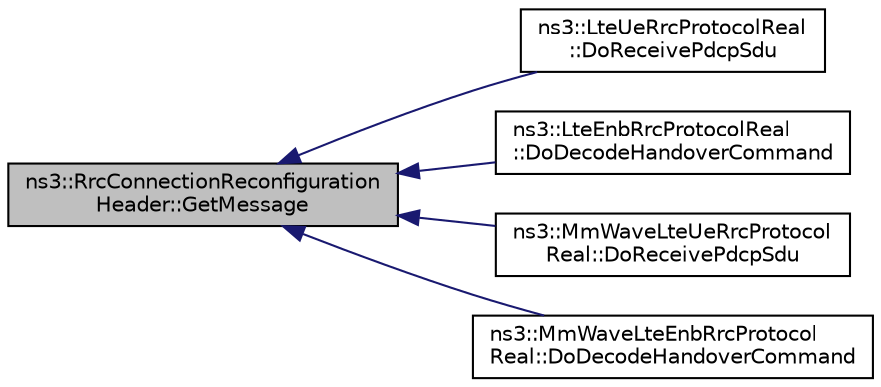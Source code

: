 digraph "ns3::RrcConnectionReconfigurationHeader::GetMessage"
{
  edge [fontname="Helvetica",fontsize="10",labelfontname="Helvetica",labelfontsize="10"];
  node [fontname="Helvetica",fontsize="10",shape=record];
  rankdir="LR";
  Node1 [label="ns3::RrcConnectionReconfiguration\lHeader::GetMessage",height=0.2,width=0.4,color="black", fillcolor="grey75", style="filled", fontcolor="black"];
  Node1 -> Node2 [dir="back",color="midnightblue",fontsize="10",style="solid"];
  Node2 [label="ns3::LteUeRrcProtocolReal\l::DoReceivePdcpSdu",height=0.2,width=0.4,color="black", fillcolor="white", style="filled",URL="$df/d48/classns3_1_1LteUeRrcProtocolReal.html#aa9d5f54d544bc74cd6f95d6ff0ee06a9"];
  Node1 -> Node3 [dir="back",color="midnightblue",fontsize="10",style="solid"];
  Node3 [label="ns3::LteEnbRrcProtocolReal\l::DoDecodeHandoverCommand",height=0.2,width=0.4,color="black", fillcolor="white", style="filled",URL="$d0/d88/classns3_1_1LteEnbRrcProtocolReal.html#adec80f8e9dab30402cbd715fe9580b3f"];
  Node1 -> Node4 [dir="back",color="midnightblue",fontsize="10",style="solid"];
  Node4 [label="ns3::MmWaveLteUeRrcProtocol\lReal::DoReceivePdcpSdu",height=0.2,width=0.4,color="black", fillcolor="white", style="filled",URL="$df/d69/classns3_1_1MmWaveLteUeRrcProtocolReal.html#a0d01ab34aa20d94722942a29289176f1"];
  Node1 -> Node5 [dir="back",color="midnightblue",fontsize="10",style="solid"];
  Node5 [label="ns3::MmWaveLteEnbRrcProtocol\lReal::DoDecodeHandoverCommand",height=0.2,width=0.4,color="black", fillcolor="white", style="filled",URL="$dd/dda/classns3_1_1MmWaveLteEnbRrcProtocolReal.html#a508797b0b39cb25f73f4012c5e3f21c1"];
}
